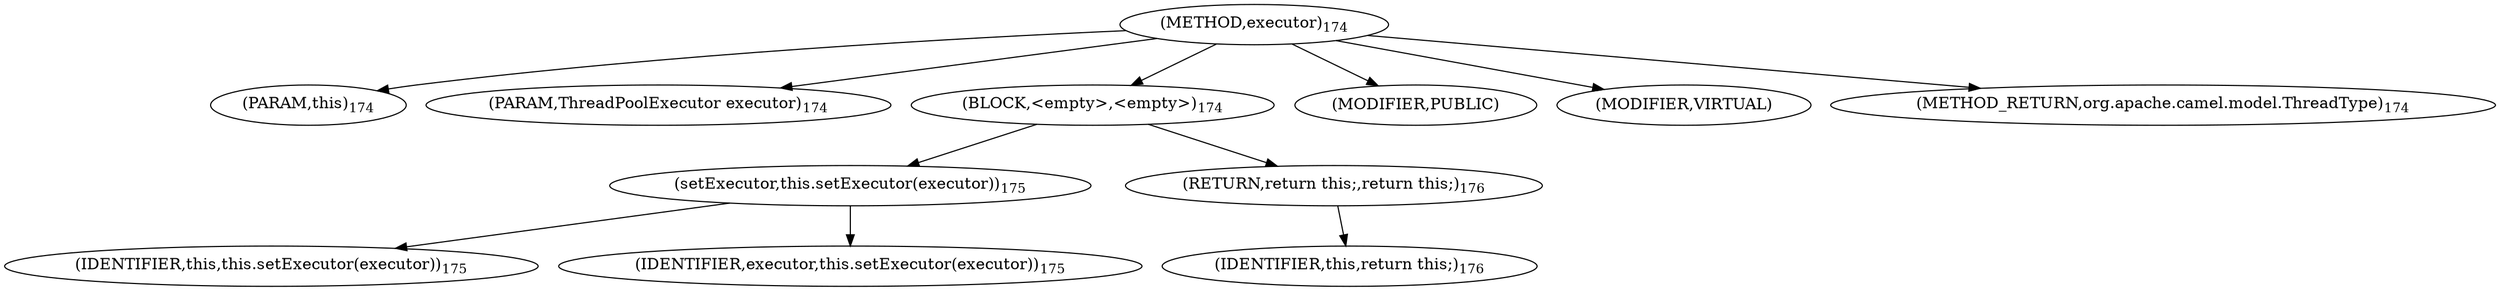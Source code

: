 digraph "executor" {  
"478" [label = <(METHOD,executor)<SUB>174</SUB>> ]
"44" [label = <(PARAM,this)<SUB>174</SUB>> ]
"479" [label = <(PARAM,ThreadPoolExecutor executor)<SUB>174</SUB>> ]
"480" [label = <(BLOCK,&lt;empty&gt;,&lt;empty&gt;)<SUB>174</SUB>> ]
"481" [label = <(setExecutor,this.setExecutor(executor))<SUB>175</SUB>> ]
"43" [label = <(IDENTIFIER,this,this.setExecutor(executor))<SUB>175</SUB>> ]
"482" [label = <(IDENTIFIER,executor,this.setExecutor(executor))<SUB>175</SUB>> ]
"483" [label = <(RETURN,return this;,return this;)<SUB>176</SUB>> ]
"45" [label = <(IDENTIFIER,this,return this;)<SUB>176</SUB>> ]
"484" [label = <(MODIFIER,PUBLIC)> ]
"485" [label = <(MODIFIER,VIRTUAL)> ]
"486" [label = <(METHOD_RETURN,org.apache.camel.model.ThreadType)<SUB>174</SUB>> ]
  "478" -> "44" 
  "478" -> "479" 
  "478" -> "480" 
  "478" -> "484" 
  "478" -> "485" 
  "478" -> "486" 
  "480" -> "481" 
  "480" -> "483" 
  "481" -> "43" 
  "481" -> "482" 
  "483" -> "45" 
}
